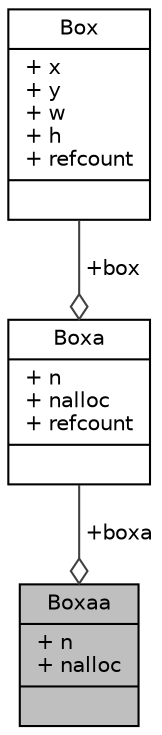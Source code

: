digraph "Boxaa"
{
 // LATEX_PDF_SIZE
  edge [fontname="Helvetica",fontsize="10",labelfontname="Helvetica",labelfontsize="10"];
  node [fontname="Helvetica",fontsize="10",shape=record];
  Node1 [label="{Boxaa\n|+ n\l+ nalloc\l|}",height=0.2,width=0.4,color="black", fillcolor="grey75", style="filled", fontcolor="black",tooltip=" "];
  Node2 -> Node1 [color="grey25",fontsize="10",style="solid",label=" +boxa" ,arrowhead="odiamond",fontname="Helvetica"];
  Node2 [label="{Boxa\n|+ n\l+ nalloc\l+ refcount\l|}",height=0.2,width=0.4,color="black", fillcolor="white", style="filled",URL="$struct_boxa.html",tooltip=" "];
  Node3 -> Node2 [color="grey25",fontsize="10",style="solid",label=" +box" ,arrowhead="odiamond",fontname="Helvetica"];
  Node3 [label="{Box\n|+ x\l+ y\l+ w\l+ h\l+ refcount\l|}",height=0.2,width=0.4,color="black", fillcolor="white", style="filled",URL="$struct_box.html",tooltip=" "];
}
